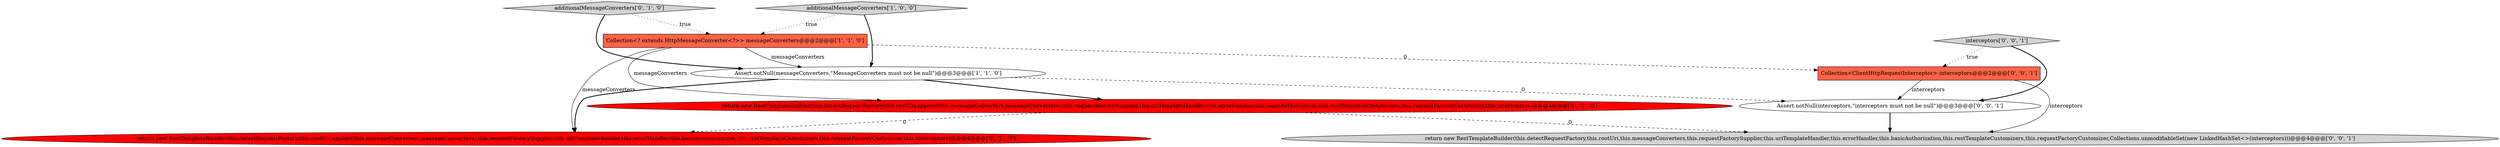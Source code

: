 digraph {
5 [style = filled, label = "additionalMessageConverters['0', '1', '0']", fillcolor = lightgray, shape = diamond image = "AAA0AAABBB2BBB"];
1 [style = filled, label = "Collection<? extends HttpMessageConverter<?>> messageConverters@@@2@@@['1', '1', '0']", fillcolor = tomato, shape = box image = "AAA0AAABBB1BBB"];
4 [style = filled, label = "return new RestTemplateBuilder(this.detectRequestFactory,this.rootUri,append(this.messageConverters,messageConverters),this.requestFactorySupplier,this.uriTemplateHandler,this.errorHandler,this.basicAuthentication,this.restTemplateCustomizers,this.requestFactoryCustomizer,this.interceptors)@@@4@@@['0', '1', '0']", fillcolor = red, shape = ellipse image = "AAA1AAABBB2BBB"];
8 [style = filled, label = "return new RestTemplateBuilder(this.detectRequestFactory,this.rootUri,this.messageConverters,this.requestFactorySupplier,this.uriTemplateHandler,this.errorHandler,this.basicAuthorization,this.restTemplateCustomizers,this.requestFactoryCustomizer,Collections.unmodifiableSet(new LinkedHashSet<>(interceptors)))@@@4@@@['0', '0', '1']", fillcolor = lightgray, shape = ellipse image = "AAA0AAABBB3BBB"];
6 [style = filled, label = "Collection<ClientHttpRequestInterceptor> interceptors@@@2@@@['0', '0', '1']", fillcolor = tomato, shape = box image = "AAA0AAABBB3BBB"];
9 [style = filled, label = "interceptors['0', '0', '1']", fillcolor = lightgray, shape = diamond image = "AAA0AAABBB3BBB"];
2 [style = filled, label = "return new RestTemplateBuilder(this.detectRequestFactory,this.rootUri,append(this.messageConverters,messageConverters),this.requestFactorySupplier,this.uriTemplateHandler,this.errorHandler,this.basicAuthorization,this.restTemplateCustomizers,this.requestFactoryCustomizer,this.interceptors)@@@4@@@['1', '0', '0']", fillcolor = red, shape = ellipse image = "AAA1AAABBB1BBB"];
7 [style = filled, label = "Assert.notNull(interceptors,\"interceptors must not be null\")@@@3@@@['0', '0', '1']", fillcolor = white, shape = ellipse image = "AAA0AAABBB3BBB"];
3 [style = filled, label = "additionalMessageConverters['1', '0', '0']", fillcolor = lightgray, shape = diamond image = "AAA0AAABBB1BBB"];
0 [style = filled, label = "Assert.notNull(messageConverters,\"MessageConverters must not be null\")@@@3@@@['1', '1', '0']", fillcolor = white, shape = ellipse image = "AAA0AAABBB1BBB"];
2->4 [style = dashed, label="0"];
1->2 [style = solid, label="messageConverters"];
0->7 [style = dashed, label="0"];
5->0 [style = bold, label=""];
9->7 [style = bold, label=""];
7->8 [style = bold, label=""];
0->4 [style = bold, label=""];
9->6 [style = dotted, label="true"];
6->8 [style = solid, label="interceptors"];
1->4 [style = solid, label="messageConverters"];
3->1 [style = dotted, label="true"];
6->7 [style = solid, label="interceptors"];
1->6 [style = dashed, label="0"];
3->0 [style = bold, label=""];
1->0 [style = solid, label="messageConverters"];
5->1 [style = dotted, label="true"];
0->2 [style = bold, label=""];
2->8 [style = dashed, label="0"];
}
